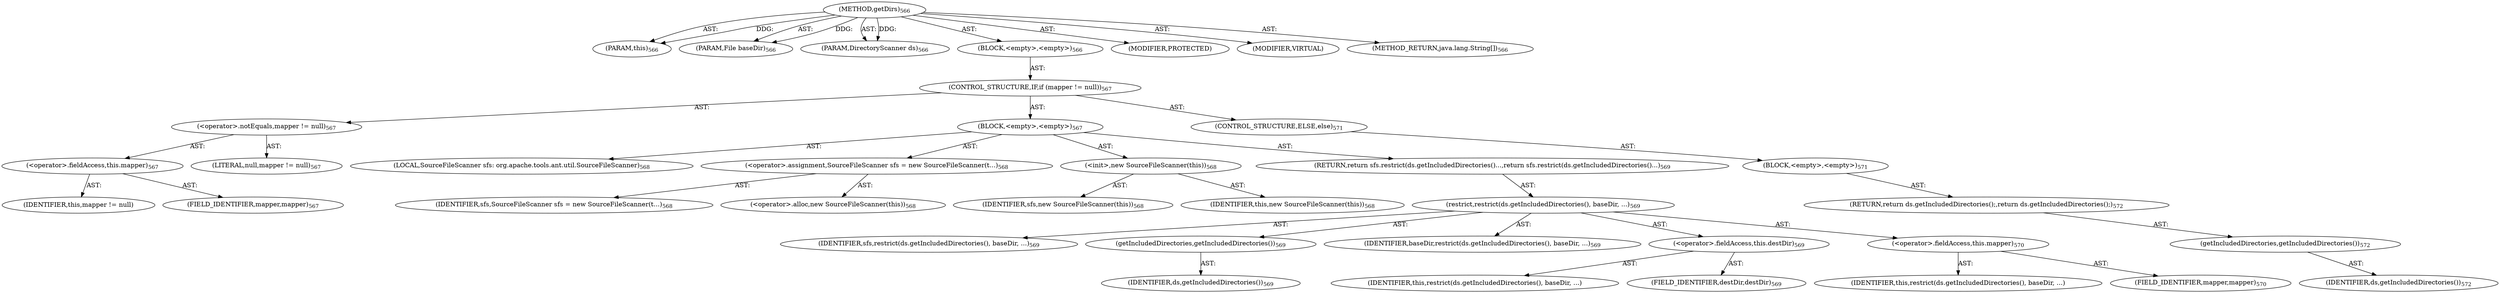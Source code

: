 digraph "getDirs" {  
"111669149716" [label = <(METHOD,getDirs)<SUB>566</SUB>> ]
"115964117004" [label = <(PARAM,this)<SUB>566</SUB>> ]
"115964117033" [label = <(PARAM,File baseDir)<SUB>566</SUB>> ]
"115964117034" [label = <(PARAM,DirectoryScanner ds)<SUB>566</SUB>> ]
"25769803858" [label = <(BLOCK,&lt;empty&gt;,&lt;empty&gt;)<SUB>566</SUB>> ]
"47244640311" [label = <(CONTROL_STRUCTURE,IF,if (mapper != null))<SUB>567</SUB>> ]
"30064771543" [label = <(&lt;operator&gt;.notEquals,mapper != null)<SUB>567</SUB>> ]
"30064771544" [label = <(&lt;operator&gt;.fieldAccess,this.mapper)<SUB>567</SUB>> ]
"68719477183" [label = <(IDENTIFIER,this,mapper != null)> ]
"55834574947" [label = <(FIELD_IDENTIFIER,mapper,mapper)<SUB>567</SUB>> ]
"90194313303" [label = <(LITERAL,null,mapper != null)<SUB>567</SUB>> ]
"25769803859" [label = <(BLOCK,&lt;empty&gt;,&lt;empty&gt;)<SUB>567</SUB>> ]
"94489280561" [label = <(LOCAL,SourceFileScanner sfs: org.apache.tools.ant.util.SourceFileScanner)<SUB>568</SUB>> ]
"30064771545" [label = <(&lt;operator&gt;.assignment,SourceFileScanner sfs = new SourceFileScanner(t...)<SUB>568</SUB>> ]
"68719477184" [label = <(IDENTIFIER,sfs,SourceFileScanner sfs = new SourceFileScanner(t...)<SUB>568</SUB>> ]
"30064771546" [label = <(&lt;operator&gt;.alloc,new SourceFileScanner(this))<SUB>568</SUB>> ]
"30064771547" [label = <(&lt;init&gt;,new SourceFileScanner(this))<SUB>568</SUB>> ]
"68719477185" [label = <(IDENTIFIER,sfs,new SourceFileScanner(this))<SUB>568</SUB>> ]
"68719476775" [label = <(IDENTIFIER,this,new SourceFileScanner(this))<SUB>568</SUB>> ]
"146028888071" [label = <(RETURN,return sfs.restrict(ds.getIncludedDirectories()...,return sfs.restrict(ds.getIncludedDirectories()...)<SUB>569</SUB>> ]
"30064771548" [label = <(restrict,restrict(ds.getIncludedDirectories(), baseDir, ...)<SUB>569</SUB>> ]
"68719477186" [label = <(IDENTIFIER,sfs,restrict(ds.getIncludedDirectories(), baseDir, ...)<SUB>569</SUB>> ]
"30064771549" [label = <(getIncludedDirectories,getIncludedDirectories())<SUB>569</SUB>> ]
"68719477187" [label = <(IDENTIFIER,ds,getIncludedDirectories())<SUB>569</SUB>> ]
"68719477188" [label = <(IDENTIFIER,baseDir,restrict(ds.getIncludedDirectories(), baseDir, ...)<SUB>569</SUB>> ]
"30064771550" [label = <(&lt;operator&gt;.fieldAccess,this.destDir)<SUB>569</SUB>> ]
"68719477189" [label = <(IDENTIFIER,this,restrict(ds.getIncludedDirectories(), baseDir, ...)> ]
"55834574948" [label = <(FIELD_IDENTIFIER,destDir,destDir)<SUB>569</SUB>> ]
"30064771551" [label = <(&lt;operator&gt;.fieldAccess,this.mapper)<SUB>570</SUB>> ]
"68719477190" [label = <(IDENTIFIER,this,restrict(ds.getIncludedDirectories(), baseDir, ...)> ]
"55834574949" [label = <(FIELD_IDENTIFIER,mapper,mapper)<SUB>570</SUB>> ]
"47244640312" [label = <(CONTROL_STRUCTURE,ELSE,else)<SUB>571</SUB>> ]
"25769803860" [label = <(BLOCK,&lt;empty&gt;,&lt;empty&gt;)<SUB>571</SUB>> ]
"146028888072" [label = <(RETURN,return ds.getIncludedDirectories();,return ds.getIncludedDirectories();)<SUB>572</SUB>> ]
"30064771552" [label = <(getIncludedDirectories,getIncludedDirectories())<SUB>572</SUB>> ]
"68719477191" [label = <(IDENTIFIER,ds,getIncludedDirectories())<SUB>572</SUB>> ]
"133143986232" [label = <(MODIFIER,PROTECTED)> ]
"133143986233" [label = <(MODIFIER,VIRTUAL)> ]
"128849018900" [label = <(METHOD_RETURN,java.lang.String[])<SUB>566</SUB>> ]
  "111669149716" -> "115964117004"  [ label = "AST: "] 
  "111669149716" -> "115964117033"  [ label = "AST: "] 
  "111669149716" -> "115964117034"  [ label = "AST: "] 
  "111669149716" -> "25769803858"  [ label = "AST: "] 
  "111669149716" -> "133143986232"  [ label = "AST: "] 
  "111669149716" -> "133143986233"  [ label = "AST: "] 
  "111669149716" -> "128849018900"  [ label = "AST: "] 
  "25769803858" -> "47244640311"  [ label = "AST: "] 
  "47244640311" -> "30064771543"  [ label = "AST: "] 
  "47244640311" -> "25769803859"  [ label = "AST: "] 
  "47244640311" -> "47244640312"  [ label = "AST: "] 
  "30064771543" -> "30064771544"  [ label = "AST: "] 
  "30064771543" -> "90194313303"  [ label = "AST: "] 
  "30064771544" -> "68719477183"  [ label = "AST: "] 
  "30064771544" -> "55834574947"  [ label = "AST: "] 
  "25769803859" -> "94489280561"  [ label = "AST: "] 
  "25769803859" -> "30064771545"  [ label = "AST: "] 
  "25769803859" -> "30064771547"  [ label = "AST: "] 
  "25769803859" -> "146028888071"  [ label = "AST: "] 
  "30064771545" -> "68719477184"  [ label = "AST: "] 
  "30064771545" -> "30064771546"  [ label = "AST: "] 
  "30064771547" -> "68719477185"  [ label = "AST: "] 
  "30064771547" -> "68719476775"  [ label = "AST: "] 
  "146028888071" -> "30064771548"  [ label = "AST: "] 
  "30064771548" -> "68719477186"  [ label = "AST: "] 
  "30064771548" -> "30064771549"  [ label = "AST: "] 
  "30064771548" -> "68719477188"  [ label = "AST: "] 
  "30064771548" -> "30064771550"  [ label = "AST: "] 
  "30064771548" -> "30064771551"  [ label = "AST: "] 
  "30064771549" -> "68719477187"  [ label = "AST: "] 
  "30064771550" -> "68719477189"  [ label = "AST: "] 
  "30064771550" -> "55834574948"  [ label = "AST: "] 
  "30064771551" -> "68719477190"  [ label = "AST: "] 
  "30064771551" -> "55834574949"  [ label = "AST: "] 
  "47244640312" -> "25769803860"  [ label = "AST: "] 
  "25769803860" -> "146028888072"  [ label = "AST: "] 
  "146028888072" -> "30064771552"  [ label = "AST: "] 
  "30064771552" -> "68719477191"  [ label = "AST: "] 
  "111669149716" -> "115964117004"  [ label = "DDG: "] 
  "111669149716" -> "115964117033"  [ label = "DDG: "] 
  "111669149716" -> "115964117034"  [ label = "DDG: "] 
}
